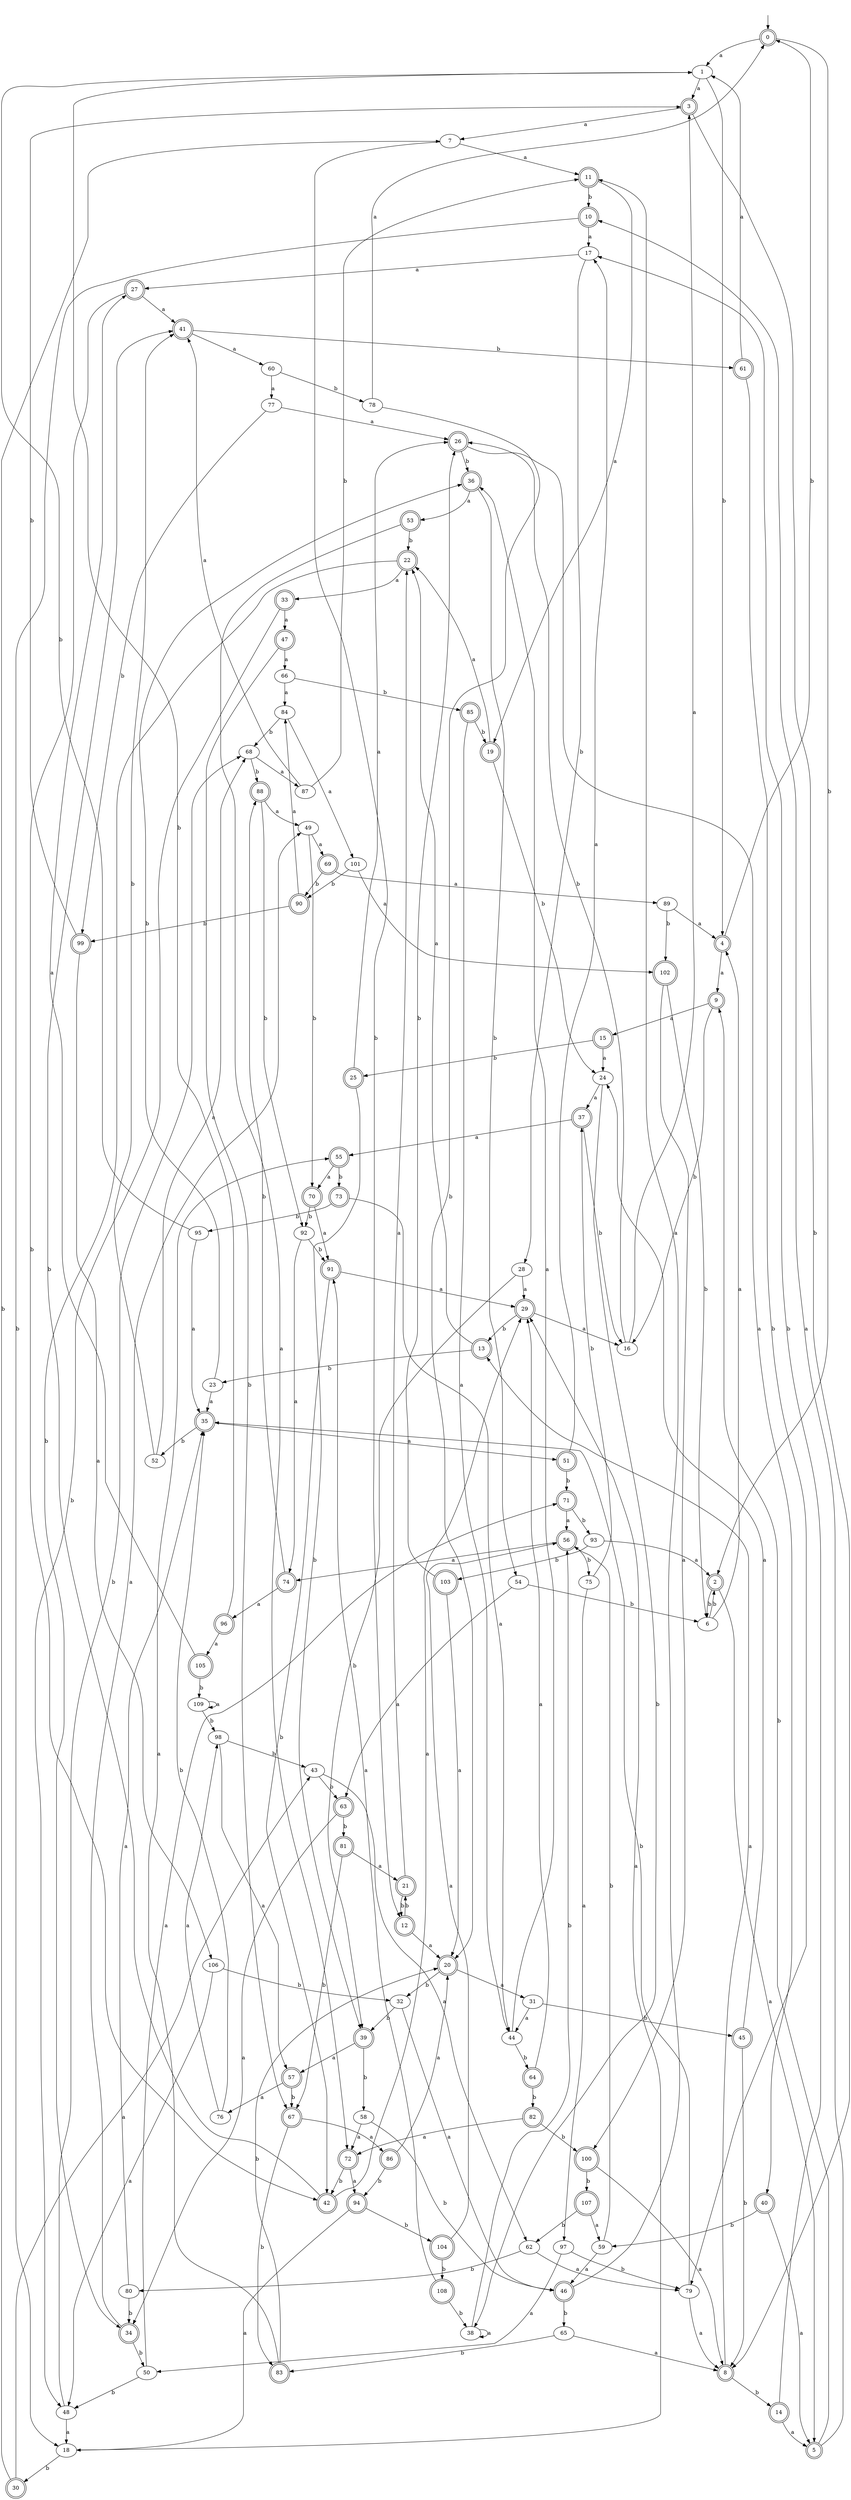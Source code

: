 digraph RandomDFA {
  __start0 [label="", shape=none];
  __start0 -> 0 [label=""];
  0 [shape=circle] [shape=doublecircle]
  0 -> 1 [label="a"]
  0 -> 2 [label="b"]
  1
  1 -> 3 [label="a"]
  1 -> 4 [label="b"]
  2 [shape=doublecircle]
  2 -> 5 [label="a"]
  2 -> 6 [label="b"]
  3 [shape=doublecircle]
  3 -> 7 [label="a"]
  3 -> 8 [label="b"]
  4 [shape=doublecircle]
  4 -> 9 [label="a"]
  4 -> 0 [label="b"]
  5 [shape=doublecircle]
  5 -> 10 [label="a"]
  5 -> 9 [label="b"]
  6
  6 -> 4 [label="a"]
  6 -> 2 [label="b"]
  7
  7 -> 11 [label="a"]
  7 -> 12 [label="b"]
  8 [shape=doublecircle]
  8 -> 13 [label="a"]
  8 -> 14 [label="b"]
  9 [shape=doublecircle]
  9 -> 15 [label="a"]
  9 -> 16 [label="b"]
  10 [shape=doublecircle]
  10 -> 17 [label="a"]
  10 -> 18 [label="b"]
  11 [shape=doublecircle]
  11 -> 19 [label="a"]
  11 -> 10 [label="b"]
  12 [shape=doublecircle]
  12 -> 20 [label="a"]
  12 -> 21 [label="b"]
  13 [shape=doublecircle]
  13 -> 22 [label="a"]
  13 -> 23 [label="b"]
  14 [shape=doublecircle]
  14 -> 5 [label="a"]
  14 -> 17 [label="b"]
  15 [shape=doublecircle]
  15 -> 24 [label="a"]
  15 -> 25 [label="b"]
  16
  16 -> 3 [label="a"]
  16 -> 26 [label="b"]
  17
  17 -> 27 [label="a"]
  17 -> 28 [label="b"]
  18
  18 -> 29 [label="a"]
  18 -> 30 [label="b"]
  19 [shape=doublecircle]
  19 -> 22 [label="a"]
  19 -> 24 [label="b"]
  20 [shape=doublecircle]
  20 -> 31 [label="a"]
  20 -> 32 [label="b"]
  21 [shape=doublecircle]
  21 -> 22 [label="a"]
  21 -> 12 [label="b"]
  22 [shape=doublecircle]
  22 -> 33 [label="a"]
  22 -> 34 [label="b"]
  23
  23 -> 35 [label="a"]
  23 -> 36 [label="b"]
  24
  24 -> 37 [label="a"]
  24 -> 38 [label="b"]
  25 [shape=doublecircle]
  25 -> 26 [label="a"]
  25 -> 39 [label="b"]
  26 [shape=doublecircle]
  26 -> 40 [label="a"]
  26 -> 36 [label="b"]
  27 [shape=doublecircle]
  27 -> 41 [label="a"]
  27 -> 42 [label="b"]
  28
  28 -> 29 [label="a"]
  28 -> 39 [label="b"]
  29 [shape=doublecircle]
  29 -> 16 [label="a"]
  29 -> 13 [label="b"]
  30 [shape=doublecircle]
  30 -> 43 [label="a"]
  30 -> 7 [label="b"]
  31
  31 -> 44 [label="a"]
  31 -> 45 [label="b"]
  32
  32 -> 46 [label="a"]
  32 -> 39 [label="b"]
  33 [shape=doublecircle]
  33 -> 47 [label="a"]
  33 -> 48 [label="b"]
  34 [shape=doublecircle]
  34 -> 49 [label="a"]
  34 -> 50 [label="b"]
  35 [shape=doublecircle]
  35 -> 51 [label="a"]
  35 -> 52 [label="b"]
  36 [shape=doublecircle]
  36 -> 53 [label="a"]
  36 -> 54 [label="b"]
  37 [shape=doublecircle]
  37 -> 55 [label="a"]
  37 -> 16 [label="b"]
  38
  38 -> 38 [label="a"]
  38 -> 56 [label="b"]
  39 [shape=doublecircle]
  39 -> 57 [label="a"]
  39 -> 58 [label="b"]
  40 [shape=doublecircle]
  40 -> 5 [label="a"]
  40 -> 59 [label="b"]
  41 [shape=doublecircle]
  41 -> 60 [label="a"]
  41 -> 61 [label="b"]
  42 [shape=doublecircle]
  42 -> 29 [label="a"]
  42 -> 41 [label="b"]
  43
  43 -> 62 [label="a"]
  43 -> 63 [label="b"]
  44
  44 -> 36 [label="a"]
  44 -> 64 [label="b"]
  45 [shape=doublecircle]
  45 -> 24 [label="a"]
  45 -> 8 [label="b"]
  46 [shape=doublecircle]
  46 -> 11 [label="a"]
  46 -> 65 [label="b"]
  47 [shape=doublecircle]
  47 -> 66 [label="a"]
  47 -> 67 [label="b"]
  48
  48 -> 18 [label="a"]
  48 -> 68 [label="b"]
  49
  49 -> 69 [label="a"]
  49 -> 70 [label="b"]
  50
  50 -> 71 [label="a"]
  50 -> 48 [label="b"]
  51 [shape=doublecircle]
  51 -> 17 [label="a"]
  51 -> 71 [label="b"]
  52
  52 -> 68 [label="a"]
  52 -> 41 [label="b"]
  53 [shape=doublecircle]
  53 -> 72 [label="a"]
  53 -> 22 [label="b"]
  54
  54 -> 63 [label="a"]
  54 -> 6 [label="b"]
  55 [shape=doublecircle]
  55 -> 70 [label="a"]
  55 -> 73 [label="b"]
  56 [shape=doublecircle]
  56 -> 74 [label="a"]
  56 -> 75 [label="b"]
  57 [shape=doublecircle]
  57 -> 76 [label="a"]
  57 -> 67 [label="b"]
  58
  58 -> 72 [label="a"]
  58 -> 46 [label="b"]
  59
  59 -> 46 [label="a"]
  59 -> 56 [label="b"]
  60
  60 -> 77 [label="a"]
  60 -> 78 [label="b"]
  61 [shape=doublecircle]
  61 -> 1 [label="a"]
  61 -> 79 [label="b"]
  62
  62 -> 79 [label="a"]
  62 -> 80 [label="b"]
  63 [shape=doublecircle]
  63 -> 34 [label="a"]
  63 -> 81 [label="b"]
  64 [shape=doublecircle]
  64 -> 29 [label="a"]
  64 -> 82 [label="b"]
  65
  65 -> 8 [label="a"]
  65 -> 83 [label="b"]
  66
  66 -> 84 [label="a"]
  66 -> 85 [label="b"]
  67 [shape=doublecircle]
  67 -> 86 [label="a"]
  67 -> 83 [label="b"]
  68
  68 -> 87 [label="a"]
  68 -> 88 [label="b"]
  69 [shape=doublecircle]
  69 -> 89 [label="a"]
  69 -> 90 [label="b"]
  70 [shape=doublecircle]
  70 -> 91 [label="a"]
  70 -> 92 [label="b"]
  71 [shape=doublecircle]
  71 -> 56 [label="a"]
  71 -> 93 [label="b"]
  72 [shape=doublecircle]
  72 -> 94 [label="a"]
  72 -> 42 [label="b"]
  73 [shape=doublecircle]
  73 -> 44 [label="a"]
  73 -> 95 [label="b"]
  74 [shape=doublecircle]
  74 -> 96 [label="a"]
  74 -> 88 [label="b"]
  75
  75 -> 97 [label="a"]
  75 -> 37 [label="b"]
  76
  76 -> 98 [label="a"]
  76 -> 35 [label="b"]
  77
  77 -> 26 [label="a"]
  77 -> 99 [label="b"]
  78
  78 -> 0 [label="a"]
  78 -> 20 [label="b"]
  79
  79 -> 8 [label="a"]
  79 -> 35 [label="b"]
  80
  80 -> 35 [label="a"]
  80 -> 34 [label="b"]
  81 [shape=doublecircle]
  81 -> 21 [label="a"]
  81 -> 67 [label="b"]
  82 [shape=doublecircle]
  82 -> 72 [label="a"]
  82 -> 100 [label="b"]
  83 [shape=doublecircle]
  83 -> 55 [label="a"]
  83 -> 20 [label="b"]
  84
  84 -> 101 [label="a"]
  84 -> 68 [label="b"]
  85 [shape=doublecircle]
  85 -> 44 [label="a"]
  85 -> 19 [label="b"]
  86 [shape=doublecircle]
  86 -> 20 [label="a"]
  86 -> 94 [label="b"]
  87
  87 -> 41 [label="a"]
  87 -> 11 [label="b"]
  88 [shape=doublecircle]
  88 -> 49 [label="a"]
  88 -> 92 [label="b"]
  89
  89 -> 4 [label="a"]
  89 -> 102 [label="b"]
  90 [shape=doublecircle]
  90 -> 84 [label="a"]
  90 -> 99 [label="b"]
  91 [shape=doublecircle]
  91 -> 29 [label="a"]
  91 -> 42 [label="b"]
  92
  92 -> 74 [label="a"]
  92 -> 91 [label="b"]
  93
  93 -> 2 [label="a"]
  93 -> 103 [label="b"]
  94 [shape=doublecircle]
  94 -> 18 [label="a"]
  94 -> 104 [label="b"]
  95
  95 -> 35 [label="a"]
  95 -> 1 [label="b"]
  96 [shape=doublecircle]
  96 -> 105 [label="a"]
  96 -> 1 [label="b"]
  97
  97 -> 50 [label="a"]
  97 -> 79 [label="b"]
  98
  98 -> 57 [label="a"]
  98 -> 43 [label="b"]
  99 [shape=doublecircle]
  99 -> 106 [label="a"]
  99 -> 3 [label="b"]
  100 [shape=doublecircle]
  100 -> 8 [label="a"]
  100 -> 107 [label="b"]
  101
  101 -> 102 [label="a"]
  101 -> 90 [label="b"]
  102 [shape=doublecircle]
  102 -> 100 [label="a"]
  102 -> 6 [label="b"]
  103 [shape=doublecircle]
  103 -> 20 [label="a"]
  103 -> 26 [label="b"]
  104 [shape=doublecircle]
  104 -> 56 [label="a"]
  104 -> 108 [label="b"]
  105 [shape=doublecircle]
  105 -> 27 [label="a"]
  105 -> 109 [label="b"]
  106
  106 -> 48 [label="a"]
  106 -> 32 [label="b"]
  107 [shape=doublecircle]
  107 -> 59 [label="a"]
  107 -> 62 [label="b"]
  108 [shape=doublecircle]
  108 -> 91 [label="a"]
  108 -> 38 [label="b"]
  109
  109 -> 109 [label="a"]
  109 -> 98 [label="b"]
}
